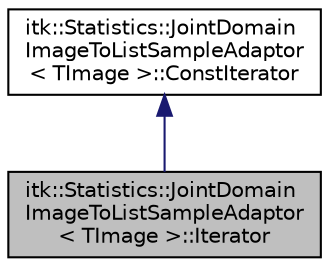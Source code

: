 digraph "itk::Statistics::JointDomainImageToListSampleAdaptor&lt; TImage &gt;::Iterator"
{
 // LATEX_PDF_SIZE
  edge [fontname="Helvetica",fontsize="10",labelfontname="Helvetica",labelfontsize="10"];
  node [fontname="Helvetica",fontsize="10",shape=record];
  Node1 [label="itk::Statistics::JointDomain\lImageToListSampleAdaptor\l\< TImage \>::Iterator",height=0.2,width=0.4,color="black", fillcolor="grey75", style="filled", fontcolor="black",tooltip="Iterator."];
  Node2 -> Node1 [dir="back",color="midnightblue",fontsize="10",style="solid",fontname="Helvetica"];
  Node2 [label="itk::Statistics::JointDomain\lImageToListSampleAdaptor\l\< TImage \>::ConstIterator",height=0.2,width=0.4,color="black", fillcolor="white", style="filled",URL="$classitk_1_1Statistics_1_1JointDomainImageToListSampleAdaptor_1_1ConstIterator.html",tooltip="Const Iterator."];
}
